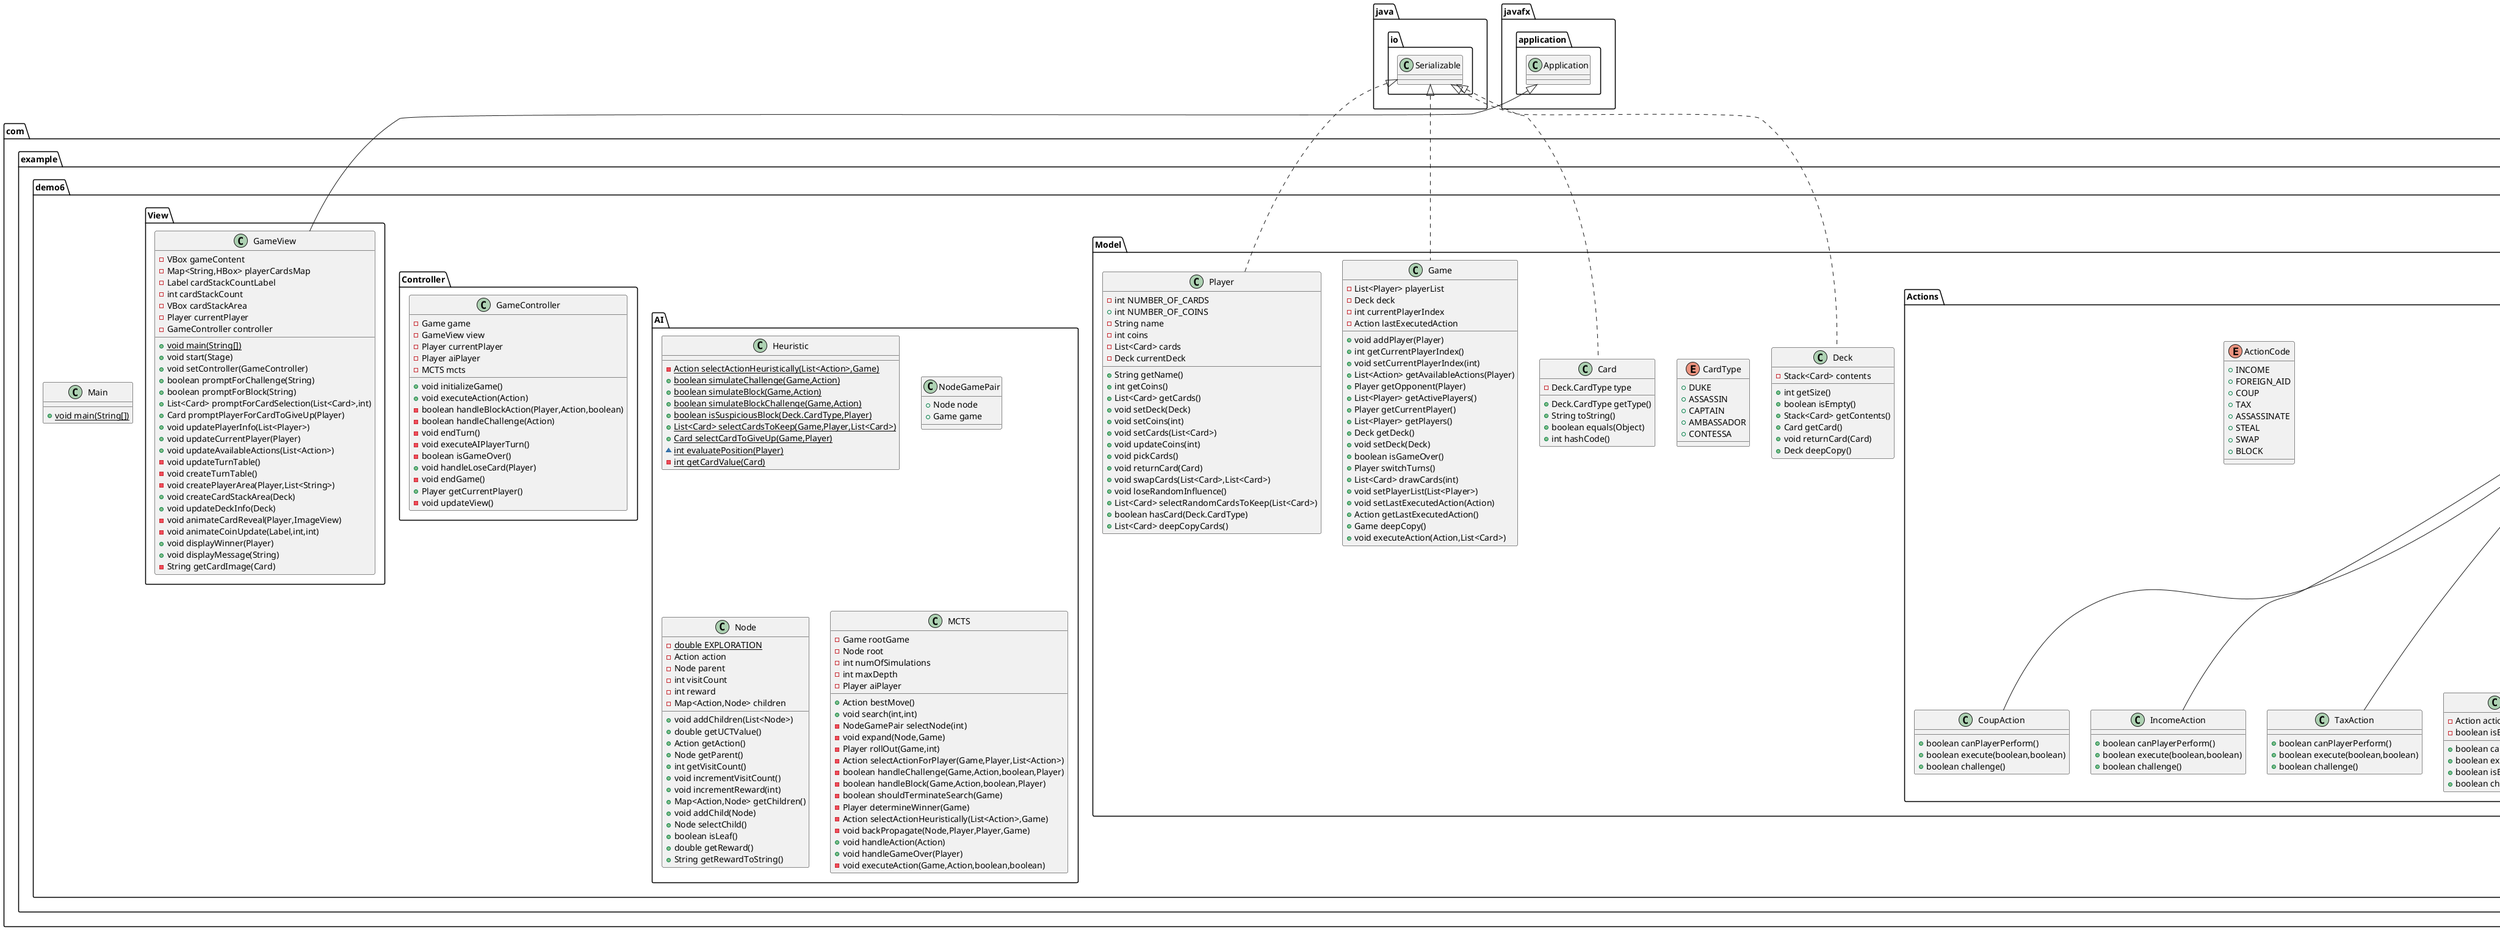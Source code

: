 @startuml
class com.example.demo6.Main {
+ {static} void main(String[])
}

class com.example.demo6.Model.Actions.StealAction {
+ boolean canPlayerPerform()
+ boolean execute(boolean,boolean)
+ boolean challenge()
+ Player getTargetPlayer()
}

class com.example.demo6.Model.Deck {
- Stack<Card> contents
+ int getSize()
+ boolean isEmpty()
+ Stack<Card> getContents()
+ Card getCard()
+ void returnCard(Card)
+ Deck deepCopy()
}


enum com.example.demo6.Model.CardType {
+  DUKE
+  ASSASSIN
+  CAPTAIN
+  AMBASSADOR
+  CONTESSA
}

abstract class com.example.demo6.Model.Actions.Action {
# Player player
# Player opponent
# ActionCode codeOfAction
+ boolean canBeBlocked
+ boolean canBeChallenged
+ ActionCode getActionCode()
+ String getCodeOfAction()
+ {abstract}boolean canPlayerPerform()
+ {abstract}boolean execute(boolean,boolean)
+ {abstract}boolean challenge()
+ Player getPlayer()
+ void setPlayer(Player)
+ void setOpponent(Player)
}


enum com.example.demo6.Model.Actions.ActionCode {
+  INCOME
+  FOREIGN_AID
+  COUP
+  TAX
+  ASSASSINATE
+  STEAL
+  SWAP
+  BLOCK
}

class com.example.demo6.Model.Actions.ForeignAidAction {
+ boolean canPlayerPerform()
+ boolean execute(boolean,boolean)
+ boolean challenge()
}

class com.example.demo6.Model.Actions.SwapAction {
+ boolean canPlayerPerform()
+ boolean execute(boolean,boolean)
+ boolean challenge()
}

class com.example.demo6.AI.Heuristic {
- {static} Action selectActionHeuristically(List<Action>,Game)
+ {static} boolean simulateChallenge(Game,Action)
+ {static} boolean simulateBlock(Game,Action)
+ {static} boolean simulateBlockChallenge(Game,Action)
+ {static} boolean isSuspiciousBlock(Deck.CardType,Player)
+ {static} List<Card> selectCardsToKeep(Game,Player,List<Card>)
+ {static} Card selectCardToGiveUp(Game,Player)
~ {static} int evaluatePosition(Player)
- {static} int getCardValue(Card)
}

class com.example.demo6.Model.Actions.AssassinateAction {
+ boolean canPlayerPerform()
+ boolean execute(boolean,boolean)
+ boolean challenge()
}

class com.example.demo6.Model.Actions.CoupAction {
+ boolean canPlayerPerform()
+ boolean execute(boolean,boolean)
+ boolean challenge()
}

class com.example.demo6.Controller.GameController {
- Game game
- GameView view
- Player currentPlayer
- Player aiPlayer
- MCTS mcts
+ void initializeGame()
+ void executeAction(Action)
- boolean handleBlockAction(Player,Action,boolean)
- boolean handleChallenge(Action)
- void endTurn()
- void executeAIPlayerTurn()
- boolean isGameOver()
+ void handleLoseCard(Player)
- void endGame()
+ Player getCurrentPlayer()
- void updateView()
}


class com.example.demo6.Model.Actions.IncomeAction {
+ boolean canPlayerPerform()
+ boolean execute(boolean,boolean)
+ boolean challenge()
}

class com.example.demo6.AI.NodeGamePair {
+ Node node
+ Game game
}

class com.example.demo6.Model.Card {
- Deck.CardType type
+ Deck.CardType getType()
+ String toString()
+ boolean equals(Object)
+ int hashCode()
}


class com.example.demo6.Model.Game {
- List<Player> playerList
- Deck deck
- int currentPlayerIndex
- Action lastExecutedAction
+ void addPlayer(Player)
+ int getCurrentPlayerIndex()
+ void setCurrentPlayerIndex(int)
+ List<Action> getAvailableActions(Player)
+ Player getOpponent(Player)
+ List<Player> getActivePlayers()
+ Player getCurrentPlayer()
+ List<Player> getPlayers()
+ Deck getDeck()
+ void setDeck(Deck)
+ boolean isGameOver()
+ Player switchTurns()
+ List<Card> drawCards(int)
+ void setPlayerList(List<Player>)
+ void setLastExecutedAction(Action)
+ Action getLastExecutedAction()
+ Game deepCopy()
+ void executeAction(Action,List<Card>)
}


class com.example.demo6.AI.Node {
- {static} double EXPLORATION
- Action action
- Node parent
- int visitCount
- int reward
- Map<Action,Node> children
+ void addChildren(List<Node>)
+ double getUCTValue()
+ Action getAction()
+ Node getParent()
+ int getVisitCount()
+ void incrementVisitCount()
+ void incrementReward(int)
+ Map<Action,Node> getChildren()
+ void addChild(Node)
+ Node selectChild()
+ boolean isLeaf()
+ double getReward()
+ String getRewardToString()
}


class com.example.demo6.View.GameView {
- VBox gameContent
- Map<String,HBox> playerCardsMap
- Label cardStackCountLabel
- int cardStackCount
- VBox cardStackArea
- Player currentPlayer
- GameController controller
+ {static} void main(String[])
+ void start(Stage)
+ void setController(GameController)
+ boolean promptForChallenge(String)
+ boolean promptForBlock(String)
+ List<Card> promptForCardSelection(List<Card>,int)
+ Card promptPlayerForCardToGiveUp(Player)
+ void updatePlayerInfo(List<Player>)
+ void updateCurrentPlayer(Player)
+ void updateAvailableActions(List<Action>)
- void updateTurnTable()
- void createTurnTable()
- void createPlayerArea(Player,List<String>)
+ void createCardStackArea(Deck)
+ void updateDeckInfo(Deck)
- void animateCardReveal(Player,ImageView)
- void animateCoinUpdate(Label,int,int)
+ void displayWinner(Player)
+ void displayMessage(String)
- String getCardImage(Card)
}


class com.example.demo6.Model.Actions.TaxAction {
+ boolean canPlayerPerform()
+ boolean execute(boolean,boolean)
+ boolean challenge()
}

class com.example.demo6.Model.Actions.BlockAction {
- Action actionToBlock
- boolean isBlocked
+ boolean canPlayerPerform()
+ boolean execute(boolean,boolean)
+ boolean isBlocked()
+ boolean challenge()
}


class com.example.demo6.AI.MCTS {
- Game rootGame
- Node root
- int numOfSimulations
- int maxDepth
- Player aiPlayer
+ Action bestMove()
+ void search(int,int)
- NodeGamePair selectNode(int)
- void expand(Node,Game)
- Player rollOut(Game,int)
- Action selectActionForPlayer(Game,Player,List<Action>)
- boolean handleChallenge(Game,Action,boolean,Player)
- boolean handleBlock(Game,Action,boolean,Player)
- boolean shouldTerminateSearch(Game)
- Player determineWinner(Game)
- Action selectActionHeuristically(List<Action>,Game)
- void backPropagate(Node,Player,Player,Game)
+ void handleAction(Action)
+ void handleGameOver(Player)
- void executeAction(Game,Action,boolean,boolean)
}


class com.example.demo6.Model.Player {
- int NUMBER_OF_CARDS
+ int NUMBER_OF_COINS
- String name
- int coins
- List<Card> cards
- Deck currentDeck
+ String getName()
+ int getCoins()
+ List<Card> getCards()
+ void setDeck(Deck)
+ void setCoins(int)
+ void setCards(List<Card>)
+ void updateCoins(int)
+ void pickCards()
+ void returnCard(Card)
+ void swapCards(List<Card>,List<Card>)
+ void loseRandomInfluence()
+ List<Card> selectRandomCardsToKeep(List<Card>)
+ boolean hasCard(Deck.CardType)
+ List<Card> deepCopyCards()
}




com.example.demo6.Model.Actions.Action <|-- com.example.demo6.Model.Actions.StealAction
java.io.Serializable <|.. com.example.demo6.Model.Deck
com.example.demo6.Model.Actions.Action <|-- com.example.demo6.Model.Actions.ForeignAidAction
com.example.demo6.Model.Actions.Action <|-- com.example.demo6.Model.Actions.SwapAction
com.example.demo6.Model.Actions.Action <|-- com.example.demo6.Model.Actions.AssassinateAction
com.example.demo6.Model.Actions.Action <|-- com.example.demo6.Model.Actions.CoupAction
com.example.demo6.Model.Actions.Action <|-- com.example.demo6.Model.Actions.IncomeAction
java.io.Serializable <|.. com.example.demo6.Model.Card
java.io.Serializable <|.. com.example.demo6.Model.Game
javafx.application.Application <|-- com.example.demo6.View.GameView
com.example.demo6.Model.Actions.Action <|-- com.example.demo6.Model.Actions.TaxAction
com.example.demo6.Model.Actions.Action <|-- com.example.demo6.Model.Actions.BlockAction
java.io.Serializable <|.. com.example.demo6.Model.Player
@enduml